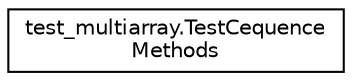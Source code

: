 digraph "Graphical Class Hierarchy"
{
 // LATEX_PDF_SIZE
  edge [fontname="Helvetica",fontsize="10",labelfontname="Helvetica",labelfontsize="10"];
  node [fontname="Helvetica",fontsize="10",shape=record];
  rankdir="LR";
  Node0 [label="test_multiarray.TestCequence\lMethods",height=0.2,width=0.4,color="black", fillcolor="white", style="filled",URL="$classtest__multiarray_1_1TestCequenceMethods.html",tooltip=" "];
}
